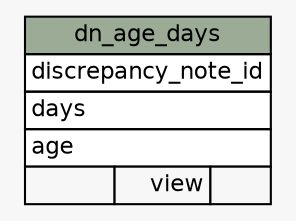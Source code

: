 // dot 2.28.0 on Windows Vista 6.0
// SchemaSpy rev 590
digraph "dn_age_days" {
  graph [
    rankdir="RL"
    bgcolor="#f7f7f7"
    nodesep="0.18"
    ranksep="0.46"
    fontname="Helvetica"
    fontsize="11"
  ];
  node [
    fontname="Helvetica"
    fontsize="11"
    shape="plaintext"
  ];
  edge [
    arrowsize="0.8"
  ];
  "dn_age_days" [
    label=<
    <TABLE BORDER="0" CELLBORDER="1" CELLSPACING="0" BGCOLOR="#ffffff">
      <TR><TD COLSPAN="3" BGCOLOR="#9bab96" ALIGN="CENTER">dn_age_days</TD></TR>
      <TR><TD PORT="discrepancy_note_id" COLSPAN="3" ALIGN="LEFT">discrepancy_note_id</TD></TR>
      <TR><TD PORT="days" COLSPAN="3" ALIGN="LEFT">days</TD></TR>
      <TR><TD PORT="age" COLSPAN="3" ALIGN="LEFT">age</TD></TR>
      <TR><TD ALIGN="LEFT" BGCOLOR="#f7f7f7">  </TD><TD ALIGN="RIGHT" BGCOLOR="#f7f7f7">view</TD><TD ALIGN="RIGHT" BGCOLOR="#f7f7f7">  </TD></TR>
    </TABLE>>
    URL="tables/dn_age_days.html"
    tooltip="dn_age_days"
  ];
}
